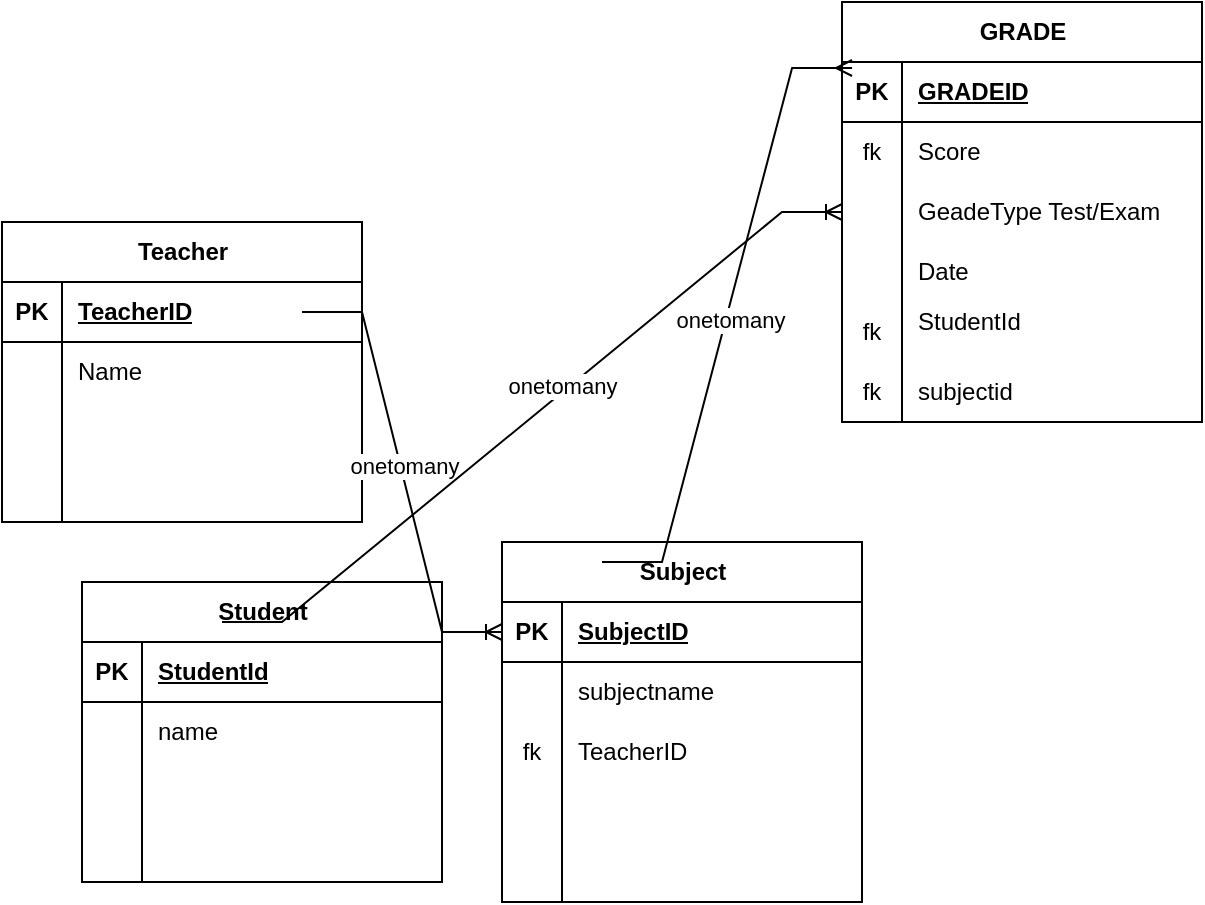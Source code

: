 <mxfile version="28.0.6">
  <diagram name="Page-1" id="Ou9Kp25AO0Eo609kYK0N">
    <mxGraphModel dx="1018" dy="690" grid="1" gridSize="10" guides="1" tooltips="1" connect="1" arrows="1" fold="1" page="1" pageScale="1" pageWidth="827" pageHeight="1169" math="0" shadow="0">
      <root>
        <mxCell id="0" />
        <mxCell id="1" parent="0" />
        <mxCell id="-beN0dZu7nB18UXGh3h9-1" value="Subject" style="shape=table;startSize=30;container=1;collapsible=1;childLayout=tableLayout;fixedRows=1;rowLines=0;fontStyle=1;align=center;resizeLast=1;html=1;" vertex="1" parent="1">
          <mxGeometry x="310" y="400" width="180" height="180" as="geometry" />
        </mxCell>
        <mxCell id="-beN0dZu7nB18UXGh3h9-2" value="" style="shape=tableRow;horizontal=0;startSize=0;swimlaneHead=0;swimlaneBody=0;fillColor=none;collapsible=0;dropTarget=0;points=[[0,0.5],[1,0.5]];portConstraint=eastwest;top=0;left=0;right=0;bottom=1;" vertex="1" parent="-beN0dZu7nB18UXGh3h9-1">
          <mxGeometry y="30" width="180" height="30" as="geometry" />
        </mxCell>
        <mxCell id="-beN0dZu7nB18UXGh3h9-3" value="PK" style="shape=partialRectangle;connectable=0;fillColor=none;top=0;left=0;bottom=0;right=0;fontStyle=1;overflow=hidden;whiteSpace=wrap;html=1;" vertex="1" parent="-beN0dZu7nB18UXGh3h9-2">
          <mxGeometry width="30" height="30" as="geometry">
            <mxRectangle width="30" height="30" as="alternateBounds" />
          </mxGeometry>
        </mxCell>
        <mxCell id="-beN0dZu7nB18UXGh3h9-4" value="SubjectID" style="shape=partialRectangle;connectable=0;fillColor=none;top=0;left=0;bottom=0;right=0;align=left;spacingLeft=6;fontStyle=5;overflow=hidden;whiteSpace=wrap;html=1;" vertex="1" parent="-beN0dZu7nB18UXGh3h9-2">
          <mxGeometry x="30" width="150" height="30" as="geometry">
            <mxRectangle width="150" height="30" as="alternateBounds" />
          </mxGeometry>
        </mxCell>
        <mxCell id="-beN0dZu7nB18UXGh3h9-5" value="" style="shape=tableRow;horizontal=0;startSize=0;swimlaneHead=0;swimlaneBody=0;fillColor=none;collapsible=0;dropTarget=0;points=[[0,0.5],[1,0.5]];portConstraint=eastwest;top=0;left=0;right=0;bottom=0;" vertex="1" parent="-beN0dZu7nB18UXGh3h9-1">
          <mxGeometry y="60" width="180" height="30" as="geometry" />
        </mxCell>
        <mxCell id="-beN0dZu7nB18UXGh3h9-6" value="" style="shape=partialRectangle;connectable=0;fillColor=none;top=0;left=0;bottom=0;right=0;editable=1;overflow=hidden;whiteSpace=wrap;html=1;" vertex="1" parent="-beN0dZu7nB18UXGh3h9-5">
          <mxGeometry width="30" height="30" as="geometry">
            <mxRectangle width="30" height="30" as="alternateBounds" />
          </mxGeometry>
        </mxCell>
        <mxCell id="-beN0dZu7nB18UXGh3h9-7" value="subjectname" style="shape=partialRectangle;connectable=0;fillColor=none;top=0;left=0;bottom=0;right=0;align=left;spacingLeft=6;overflow=hidden;whiteSpace=wrap;html=1;" vertex="1" parent="-beN0dZu7nB18UXGh3h9-5">
          <mxGeometry x="30" width="150" height="30" as="geometry">
            <mxRectangle width="150" height="30" as="alternateBounds" />
          </mxGeometry>
        </mxCell>
        <mxCell id="-beN0dZu7nB18UXGh3h9-8" value="" style="shape=tableRow;horizontal=0;startSize=0;swimlaneHead=0;swimlaneBody=0;fillColor=none;collapsible=0;dropTarget=0;points=[[0,0.5],[1,0.5]];portConstraint=eastwest;top=0;left=0;right=0;bottom=0;" vertex="1" parent="-beN0dZu7nB18UXGh3h9-1">
          <mxGeometry y="90" width="180" height="30" as="geometry" />
        </mxCell>
        <mxCell id="-beN0dZu7nB18UXGh3h9-9" value="fk" style="shape=partialRectangle;connectable=0;fillColor=none;top=0;left=0;bottom=0;right=0;editable=1;overflow=hidden;whiteSpace=wrap;html=1;" vertex="1" parent="-beN0dZu7nB18UXGh3h9-8">
          <mxGeometry width="30" height="30" as="geometry">
            <mxRectangle width="30" height="30" as="alternateBounds" />
          </mxGeometry>
        </mxCell>
        <mxCell id="-beN0dZu7nB18UXGh3h9-10" value="TeacherID" style="shape=partialRectangle;connectable=0;fillColor=none;top=0;left=0;bottom=0;right=0;align=left;spacingLeft=6;overflow=hidden;whiteSpace=wrap;html=1;" vertex="1" parent="-beN0dZu7nB18UXGh3h9-8">
          <mxGeometry x="30" width="150" height="30" as="geometry">
            <mxRectangle width="150" height="30" as="alternateBounds" />
          </mxGeometry>
        </mxCell>
        <mxCell id="-beN0dZu7nB18UXGh3h9-11" value="" style="shape=tableRow;horizontal=0;startSize=0;swimlaneHead=0;swimlaneBody=0;fillColor=none;collapsible=0;dropTarget=0;points=[[0,0.5],[1,0.5]];portConstraint=eastwest;top=0;left=0;right=0;bottom=0;" vertex="1" parent="-beN0dZu7nB18UXGh3h9-1">
          <mxGeometry y="120" width="180" height="30" as="geometry" />
        </mxCell>
        <mxCell id="-beN0dZu7nB18UXGh3h9-12" value="" style="shape=partialRectangle;connectable=0;fillColor=none;top=0;left=0;bottom=0;right=0;editable=1;overflow=hidden;whiteSpace=wrap;html=1;" vertex="1" parent="-beN0dZu7nB18UXGh3h9-11">
          <mxGeometry width="30" height="30" as="geometry">
            <mxRectangle width="30" height="30" as="alternateBounds" />
          </mxGeometry>
        </mxCell>
        <mxCell id="-beN0dZu7nB18UXGh3h9-13" value="" style="shape=partialRectangle;connectable=0;fillColor=none;top=0;left=0;bottom=0;right=0;align=left;spacingLeft=6;overflow=hidden;whiteSpace=wrap;html=1;" vertex="1" parent="-beN0dZu7nB18UXGh3h9-11">
          <mxGeometry x="30" width="150" height="30" as="geometry">
            <mxRectangle width="150" height="30" as="alternateBounds" />
          </mxGeometry>
        </mxCell>
        <mxCell id="-beN0dZu7nB18UXGh3h9-27" style="shape=tableRow;horizontal=0;startSize=0;swimlaneHead=0;swimlaneBody=0;fillColor=none;collapsible=0;dropTarget=0;points=[[0,0.5],[1,0.5]];portConstraint=eastwest;top=0;left=0;right=0;bottom=0;" vertex="1" parent="-beN0dZu7nB18UXGh3h9-1">
          <mxGeometry y="150" width="180" height="30" as="geometry" />
        </mxCell>
        <mxCell id="-beN0dZu7nB18UXGh3h9-28" style="shape=partialRectangle;connectable=0;fillColor=none;top=0;left=0;bottom=0;right=0;editable=1;overflow=hidden;whiteSpace=wrap;html=1;" vertex="1" parent="-beN0dZu7nB18UXGh3h9-27">
          <mxGeometry width="30" height="30" as="geometry">
            <mxRectangle width="30" height="30" as="alternateBounds" />
          </mxGeometry>
        </mxCell>
        <mxCell id="-beN0dZu7nB18UXGh3h9-29" style="shape=partialRectangle;connectable=0;fillColor=none;top=0;left=0;bottom=0;right=0;align=left;spacingLeft=6;overflow=hidden;whiteSpace=wrap;html=1;" vertex="1" parent="-beN0dZu7nB18UXGh3h9-27">
          <mxGeometry x="30" width="150" height="30" as="geometry">
            <mxRectangle width="150" height="30" as="alternateBounds" />
          </mxGeometry>
        </mxCell>
        <mxCell id="-beN0dZu7nB18UXGh3h9-14" value="Teacher" style="shape=table;startSize=30;container=1;collapsible=1;childLayout=tableLayout;fixedRows=1;rowLines=0;fontStyle=1;align=center;resizeLast=1;html=1;" vertex="1" parent="1">
          <mxGeometry x="60" y="240" width="180" height="150" as="geometry" />
        </mxCell>
        <mxCell id="-beN0dZu7nB18UXGh3h9-15" value="" style="shape=tableRow;horizontal=0;startSize=0;swimlaneHead=0;swimlaneBody=0;fillColor=none;collapsible=0;dropTarget=0;points=[[0,0.5],[1,0.5]];portConstraint=eastwest;top=0;left=0;right=0;bottom=1;" vertex="1" parent="-beN0dZu7nB18UXGh3h9-14">
          <mxGeometry y="30" width="180" height="30" as="geometry" />
        </mxCell>
        <mxCell id="-beN0dZu7nB18UXGh3h9-16" value="PK" style="shape=partialRectangle;connectable=0;fillColor=none;top=0;left=0;bottom=0;right=0;fontStyle=1;overflow=hidden;whiteSpace=wrap;html=1;" vertex="1" parent="-beN0dZu7nB18UXGh3h9-15">
          <mxGeometry width="30" height="30" as="geometry">
            <mxRectangle width="30" height="30" as="alternateBounds" />
          </mxGeometry>
        </mxCell>
        <mxCell id="-beN0dZu7nB18UXGh3h9-17" value="TeacherID" style="shape=partialRectangle;connectable=0;fillColor=none;top=0;left=0;bottom=0;right=0;align=left;spacingLeft=6;fontStyle=5;overflow=hidden;whiteSpace=wrap;html=1;" vertex="1" parent="-beN0dZu7nB18UXGh3h9-15">
          <mxGeometry x="30" width="150" height="30" as="geometry">
            <mxRectangle width="150" height="30" as="alternateBounds" />
          </mxGeometry>
        </mxCell>
        <mxCell id="-beN0dZu7nB18UXGh3h9-18" value="" style="shape=tableRow;horizontal=0;startSize=0;swimlaneHead=0;swimlaneBody=0;fillColor=none;collapsible=0;dropTarget=0;points=[[0,0.5],[1,0.5]];portConstraint=eastwest;top=0;left=0;right=0;bottom=0;" vertex="1" parent="-beN0dZu7nB18UXGh3h9-14">
          <mxGeometry y="60" width="180" height="30" as="geometry" />
        </mxCell>
        <mxCell id="-beN0dZu7nB18UXGh3h9-19" value="" style="shape=partialRectangle;connectable=0;fillColor=none;top=0;left=0;bottom=0;right=0;editable=1;overflow=hidden;whiteSpace=wrap;html=1;" vertex="1" parent="-beN0dZu7nB18UXGh3h9-18">
          <mxGeometry width="30" height="30" as="geometry">
            <mxRectangle width="30" height="30" as="alternateBounds" />
          </mxGeometry>
        </mxCell>
        <mxCell id="-beN0dZu7nB18UXGh3h9-20" value="Name" style="shape=partialRectangle;connectable=0;fillColor=none;top=0;left=0;bottom=0;right=0;align=left;spacingLeft=6;overflow=hidden;whiteSpace=wrap;html=1;" vertex="1" parent="-beN0dZu7nB18UXGh3h9-18">
          <mxGeometry x="30" width="150" height="30" as="geometry">
            <mxRectangle width="150" height="30" as="alternateBounds" />
          </mxGeometry>
        </mxCell>
        <mxCell id="-beN0dZu7nB18UXGh3h9-21" value="" style="shape=tableRow;horizontal=0;startSize=0;swimlaneHead=0;swimlaneBody=0;fillColor=none;collapsible=0;dropTarget=0;points=[[0,0.5],[1,0.5]];portConstraint=eastwest;top=0;left=0;right=0;bottom=0;" vertex="1" parent="-beN0dZu7nB18UXGh3h9-14">
          <mxGeometry y="90" width="180" height="30" as="geometry" />
        </mxCell>
        <mxCell id="-beN0dZu7nB18UXGh3h9-22" value="" style="shape=partialRectangle;connectable=0;fillColor=none;top=0;left=0;bottom=0;right=0;editable=1;overflow=hidden;whiteSpace=wrap;html=1;" vertex="1" parent="-beN0dZu7nB18UXGh3h9-21">
          <mxGeometry width="30" height="30" as="geometry">
            <mxRectangle width="30" height="30" as="alternateBounds" />
          </mxGeometry>
        </mxCell>
        <mxCell id="-beN0dZu7nB18UXGh3h9-23" value="" style="shape=partialRectangle;connectable=0;fillColor=none;top=0;left=0;bottom=0;right=0;align=left;spacingLeft=6;overflow=hidden;whiteSpace=wrap;html=1;" vertex="1" parent="-beN0dZu7nB18UXGh3h9-21">
          <mxGeometry x="30" width="150" height="30" as="geometry">
            <mxRectangle width="150" height="30" as="alternateBounds" />
          </mxGeometry>
        </mxCell>
        <mxCell id="-beN0dZu7nB18UXGh3h9-24" value="" style="shape=tableRow;horizontal=0;startSize=0;swimlaneHead=0;swimlaneBody=0;fillColor=none;collapsible=0;dropTarget=0;points=[[0,0.5],[1,0.5]];portConstraint=eastwest;top=0;left=0;right=0;bottom=0;" vertex="1" parent="-beN0dZu7nB18UXGh3h9-14">
          <mxGeometry y="120" width="180" height="30" as="geometry" />
        </mxCell>
        <mxCell id="-beN0dZu7nB18UXGh3h9-25" value="" style="shape=partialRectangle;connectable=0;fillColor=none;top=0;left=0;bottom=0;right=0;editable=1;overflow=hidden;whiteSpace=wrap;html=1;" vertex="1" parent="-beN0dZu7nB18UXGh3h9-24">
          <mxGeometry width="30" height="30" as="geometry">
            <mxRectangle width="30" height="30" as="alternateBounds" />
          </mxGeometry>
        </mxCell>
        <mxCell id="-beN0dZu7nB18UXGh3h9-26" value="" style="shape=partialRectangle;connectable=0;fillColor=none;top=0;left=0;bottom=0;right=0;align=left;spacingLeft=6;overflow=hidden;whiteSpace=wrap;html=1;" vertex="1" parent="-beN0dZu7nB18UXGh3h9-24">
          <mxGeometry x="30" width="150" height="30" as="geometry">
            <mxRectangle width="150" height="30" as="alternateBounds" />
          </mxGeometry>
        </mxCell>
        <mxCell id="-beN0dZu7nB18UXGh3h9-30" value="GRADE" style="shape=table;startSize=30;container=1;collapsible=1;childLayout=tableLayout;fixedRows=1;rowLines=0;fontStyle=1;align=center;resizeLast=1;html=1;" vertex="1" parent="1">
          <mxGeometry x="480" y="130" width="180" height="210" as="geometry" />
        </mxCell>
        <mxCell id="-beN0dZu7nB18UXGh3h9-31" value="" style="shape=tableRow;horizontal=0;startSize=0;swimlaneHead=0;swimlaneBody=0;fillColor=none;collapsible=0;dropTarget=0;points=[[0,0.5],[1,0.5]];portConstraint=eastwest;top=0;left=0;right=0;bottom=1;" vertex="1" parent="-beN0dZu7nB18UXGh3h9-30">
          <mxGeometry y="30" width="180" height="30" as="geometry" />
        </mxCell>
        <mxCell id="-beN0dZu7nB18UXGh3h9-32" value="PK" style="shape=partialRectangle;connectable=0;fillColor=none;top=0;left=0;bottom=0;right=0;fontStyle=1;overflow=hidden;whiteSpace=wrap;html=1;" vertex="1" parent="-beN0dZu7nB18UXGh3h9-31">
          <mxGeometry width="30" height="30" as="geometry">
            <mxRectangle width="30" height="30" as="alternateBounds" />
          </mxGeometry>
        </mxCell>
        <mxCell id="-beN0dZu7nB18UXGh3h9-33" value="GRADEID" style="shape=partialRectangle;connectable=0;fillColor=none;top=0;left=0;bottom=0;right=0;align=left;spacingLeft=6;fontStyle=5;overflow=hidden;whiteSpace=wrap;html=1;" vertex="1" parent="-beN0dZu7nB18UXGh3h9-31">
          <mxGeometry x="30" width="150" height="30" as="geometry">
            <mxRectangle width="150" height="30" as="alternateBounds" />
          </mxGeometry>
        </mxCell>
        <mxCell id="-beN0dZu7nB18UXGh3h9-34" value="" style="shape=tableRow;horizontal=0;startSize=0;swimlaneHead=0;swimlaneBody=0;fillColor=none;collapsible=0;dropTarget=0;points=[[0,0.5],[1,0.5]];portConstraint=eastwest;top=0;left=0;right=0;bottom=0;" vertex="1" parent="-beN0dZu7nB18UXGh3h9-30">
          <mxGeometry y="60" width="180" height="30" as="geometry" />
        </mxCell>
        <mxCell id="-beN0dZu7nB18UXGh3h9-35" value="fk" style="shape=partialRectangle;connectable=0;fillColor=none;top=0;left=0;bottom=0;right=0;editable=1;overflow=hidden;whiteSpace=wrap;html=1;" vertex="1" parent="-beN0dZu7nB18UXGh3h9-34">
          <mxGeometry width="30" height="30" as="geometry">
            <mxRectangle width="30" height="30" as="alternateBounds" />
          </mxGeometry>
        </mxCell>
        <mxCell id="-beN0dZu7nB18UXGh3h9-36" value="Score" style="shape=partialRectangle;connectable=0;fillColor=none;top=0;left=0;bottom=0;right=0;align=left;spacingLeft=6;overflow=hidden;whiteSpace=wrap;html=1;" vertex="1" parent="-beN0dZu7nB18UXGh3h9-34">
          <mxGeometry x="30" width="150" height="30" as="geometry">
            <mxRectangle width="150" height="30" as="alternateBounds" />
          </mxGeometry>
        </mxCell>
        <mxCell id="-beN0dZu7nB18UXGh3h9-37" value="" style="shape=tableRow;horizontal=0;startSize=0;swimlaneHead=0;swimlaneBody=0;fillColor=none;collapsible=0;dropTarget=0;points=[[0,0.5],[1,0.5]];portConstraint=eastwest;top=0;left=0;right=0;bottom=0;" vertex="1" parent="-beN0dZu7nB18UXGh3h9-30">
          <mxGeometry y="90" width="180" height="30" as="geometry" />
        </mxCell>
        <mxCell id="-beN0dZu7nB18UXGh3h9-38" value="" style="shape=partialRectangle;connectable=0;fillColor=none;top=0;left=0;bottom=0;right=0;editable=1;overflow=hidden;whiteSpace=wrap;html=1;" vertex="1" parent="-beN0dZu7nB18UXGh3h9-37">
          <mxGeometry width="30" height="30" as="geometry">
            <mxRectangle width="30" height="30" as="alternateBounds" />
          </mxGeometry>
        </mxCell>
        <mxCell id="-beN0dZu7nB18UXGh3h9-39" value="GeadeType Test/Exam" style="shape=partialRectangle;connectable=0;fillColor=none;top=0;left=0;bottom=0;right=0;align=left;spacingLeft=6;overflow=hidden;whiteSpace=wrap;html=1;" vertex="1" parent="-beN0dZu7nB18UXGh3h9-37">
          <mxGeometry x="30" width="150" height="30" as="geometry">
            <mxRectangle width="150" height="30" as="alternateBounds" />
          </mxGeometry>
        </mxCell>
        <mxCell id="-beN0dZu7nB18UXGh3h9-40" value="" style="shape=tableRow;horizontal=0;startSize=0;swimlaneHead=0;swimlaneBody=0;fillColor=none;collapsible=0;dropTarget=0;points=[[0,0.5],[1,0.5]];portConstraint=eastwest;top=0;left=0;right=0;bottom=0;" vertex="1" parent="-beN0dZu7nB18UXGh3h9-30">
          <mxGeometry y="120" width="180" height="30" as="geometry" />
        </mxCell>
        <mxCell id="-beN0dZu7nB18UXGh3h9-41" value="" style="shape=partialRectangle;connectable=0;fillColor=none;top=0;left=0;bottom=0;right=0;editable=1;overflow=hidden;whiteSpace=wrap;html=1;" vertex="1" parent="-beN0dZu7nB18UXGh3h9-40">
          <mxGeometry width="30" height="30" as="geometry">
            <mxRectangle width="30" height="30" as="alternateBounds" />
          </mxGeometry>
        </mxCell>
        <mxCell id="-beN0dZu7nB18UXGh3h9-42" value="Date" style="shape=partialRectangle;connectable=0;fillColor=none;top=0;left=0;bottom=0;right=0;align=left;spacingLeft=6;overflow=hidden;whiteSpace=wrap;html=1;" vertex="1" parent="-beN0dZu7nB18UXGh3h9-40">
          <mxGeometry x="30" width="150" height="30" as="geometry">
            <mxRectangle width="150" height="30" as="alternateBounds" />
          </mxGeometry>
        </mxCell>
        <mxCell id="-beN0dZu7nB18UXGh3h9-81" style="shape=tableRow;horizontal=0;startSize=0;swimlaneHead=0;swimlaneBody=0;fillColor=none;collapsible=0;dropTarget=0;points=[[0,0.5],[1,0.5]];portConstraint=eastwest;top=0;left=0;right=0;bottom=0;" vertex="1" parent="-beN0dZu7nB18UXGh3h9-30">
          <mxGeometry y="150" width="180" height="30" as="geometry" />
        </mxCell>
        <mxCell id="-beN0dZu7nB18UXGh3h9-82" value="fk" style="shape=partialRectangle;connectable=0;fillColor=none;top=0;left=0;bottom=0;right=0;editable=1;overflow=hidden;whiteSpace=wrap;html=1;" vertex="1" parent="-beN0dZu7nB18UXGh3h9-81">
          <mxGeometry width="30" height="30" as="geometry">
            <mxRectangle width="30" height="30" as="alternateBounds" />
          </mxGeometry>
        </mxCell>
        <mxCell id="-beN0dZu7nB18UXGh3h9-83" value="StudentId&lt;div&gt;&lt;br&gt;&lt;/div&gt;" style="shape=partialRectangle;connectable=0;fillColor=none;top=0;left=0;bottom=0;right=0;align=left;spacingLeft=6;overflow=hidden;whiteSpace=wrap;html=1;" vertex="1" parent="-beN0dZu7nB18UXGh3h9-81">
          <mxGeometry x="30" width="150" height="30" as="geometry">
            <mxRectangle width="150" height="30" as="alternateBounds" />
          </mxGeometry>
        </mxCell>
        <mxCell id="-beN0dZu7nB18UXGh3h9-84" style="shape=tableRow;horizontal=0;startSize=0;swimlaneHead=0;swimlaneBody=0;fillColor=none;collapsible=0;dropTarget=0;points=[[0,0.5],[1,0.5]];portConstraint=eastwest;top=0;left=0;right=0;bottom=0;" vertex="1" parent="-beN0dZu7nB18UXGh3h9-30">
          <mxGeometry y="180" width="180" height="30" as="geometry" />
        </mxCell>
        <mxCell id="-beN0dZu7nB18UXGh3h9-85" value="fk" style="shape=partialRectangle;connectable=0;fillColor=none;top=0;left=0;bottom=0;right=0;editable=1;overflow=hidden;whiteSpace=wrap;html=1;" vertex="1" parent="-beN0dZu7nB18UXGh3h9-84">
          <mxGeometry width="30" height="30" as="geometry">
            <mxRectangle width="30" height="30" as="alternateBounds" />
          </mxGeometry>
        </mxCell>
        <mxCell id="-beN0dZu7nB18UXGh3h9-86" value="subjectid" style="shape=partialRectangle;connectable=0;fillColor=none;top=0;left=0;bottom=0;right=0;align=left;spacingLeft=6;overflow=hidden;whiteSpace=wrap;html=1;" vertex="1" parent="-beN0dZu7nB18UXGh3h9-84">
          <mxGeometry x="30" width="150" height="30" as="geometry">
            <mxRectangle width="150" height="30" as="alternateBounds" />
          </mxGeometry>
        </mxCell>
        <mxCell id="-beN0dZu7nB18UXGh3h9-43" value="Student" style="shape=table;startSize=30;container=1;collapsible=1;childLayout=tableLayout;fixedRows=1;rowLines=0;fontStyle=1;align=center;resizeLast=1;html=1;" vertex="1" parent="1">
          <mxGeometry x="100" y="420" width="180" height="150" as="geometry" />
        </mxCell>
        <mxCell id="-beN0dZu7nB18UXGh3h9-44" value="" style="shape=tableRow;horizontal=0;startSize=0;swimlaneHead=0;swimlaneBody=0;fillColor=none;collapsible=0;dropTarget=0;points=[[0,0.5],[1,0.5]];portConstraint=eastwest;top=0;left=0;right=0;bottom=1;" vertex="1" parent="-beN0dZu7nB18UXGh3h9-43">
          <mxGeometry y="30" width="180" height="30" as="geometry" />
        </mxCell>
        <mxCell id="-beN0dZu7nB18UXGh3h9-45" value="PK" style="shape=partialRectangle;connectable=0;fillColor=none;top=0;left=0;bottom=0;right=0;fontStyle=1;overflow=hidden;whiteSpace=wrap;html=1;" vertex="1" parent="-beN0dZu7nB18UXGh3h9-44">
          <mxGeometry width="30" height="30" as="geometry">
            <mxRectangle width="30" height="30" as="alternateBounds" />
          </mxGeometry>
        </mxCell>
        <mxCell id="-beN0dZu7nB18UXGh3h9-46" value="StudentId" style="shape=partialRectangle;connectable=0;fillColor=none;top=0;left=0;bottom=0;right=0;align=left;spacingLeft=6;fontStyle=5;overflow=hidden;whiteSpace=wrap;html=1;" vertex="1" parent="-beN0dZu7nB18UXGh3h9-44">
          <mxGeometry x="30" width="150" height="30" as="geometry">
            <mxRectangle width="150" height="30" as="alternateBounds" />
          </mxGeometry>
        </mxCell>
        <mxCell id="-beN0dZu7nB18UXGh3h9-47" value="" style="shape=tableRow;horizontal=0;startSize=0;swimlaneHead=0;swimlaneBody=0;fillColor=none;collapsible=0;dropTarget=0;points=[[0,0.5],[1,0.5]];portConstraint=eastwest;top=0;left=0;right=0;bottom=0;" vertex="1" parent="-beN0dZu7nB18UXGh3h9-43">
          <mxGeometry y="60" width="180" height="30" as="geometry" />
        </mxCell>
        <mxCell id="-beN0dZu7nB18UXGh3h9-48" value="" style="shape=partialRectangle;connectable=0;fillColor=none;top=0;left=0;bottom=0;right=0;editable=1;overflow=hidden;whiteSpace=wrap;html=1;" vertex="1" parent="-beN0dZu7nB18UXGh3h9-47">
          <mxGeometry width="30" height="30" as="geometry">
            <mxRectangle width="30" height="30" as="alternateBounds" />
          </mxGeometry>
        </mxCell>
        <mxCell id="-beN0dZu7nB18UXGh3h9-49" value="name" style="shape=partialRectangle;connectable=0;fillColor=none;top=0;left=0;bottom=0;right=0;align=left;spacingLeft=6;overflow=hidden;whiteSpace=wrap;html=1;" vertex="1" parent="-beN0dZu7nB18UXGh3h9-47">
          <mxGeometry x="30" width="150" height="30" as="geometry">
            <mxRectangle width="150" height="30" as="alternateBounds" />
          </mxGeometry>
        </mxCell>
        <mxCell id="-beN0dZu7nB18UXGh3h9-50" value="" style="shape=tableRow;horizontal=0;startSize=0;swimlaneHead=0;swimlaneBody=0;fillColor=none;collapsible=0;dropTarget=0;points=[[0,0.5],[1,0.5]];portConstraint=eastwest;top=0;left=0;right=0;bottom=0;" vertex="1" parent="-beN0dZu7nB18UXGh3h9-43">
          <mxGeometry y="90" width="180" height="30" as="geometry" />
        </mxCell>
        <mxCell id="-beN0dZu7nB18UXGh3h9-51" value="" style="shape=partialRectangle;connectable=0;fillColor=none;top=0;left=0;bottom=0;right=0;editable=1;overflow=hidden;whiteSpace=wrap;html=1;" vertex="1" parent="-beN0dZu7nB18UXGh3h9-50">
          <mxGeometry width="30" height="30" as="geometry">
            <mxRectangle width="30" height="30" as="alternateBounds" />
          </mxGeometry>
        </mxCell>
        <mxCell id="-beN0dZu7nB18UXGh3h9-52" value="" style="shape=partialRectangle;connectable=0;fillColor=none;top=0;left=0;bottom=0;right=0;align=left;spacingLeft=6;overflow=hidden;whiteSpace=wrap;html=1;" vertex="1" parent="-beN0dZu7nB18UXGh3h9-50">
          <mxGeometry x="30" width="150" height="30" as="geometry">
            <mxRectangle width="150" height="30" as="alternateBounds" />
          </mxGeometry>
        </mxCell>
        <mxCell id="-beN0dZu7nB18UXGh3h9-53" value="" style="shape=tableRow;horizontal=0;startSize=0;swimlaneHead=0;swimlaneBody=0;fillColor=none;collapsible=0;dropTarget=0;points=[[0,0.5],[1,0.5]];portConstraint=eastwest;top=0;left=0;right=0;bottom=0;" vertex="1" parent="-beN0dZu7nB18UXGh3h9-43">
          <mxGeometry y="120" width="180" height="30" as="geometry" />
        </mxCell>
        <mxCell id="-beN0dZu7nB18UXGh3h9-54" value="" style="shape=partialRectangle;connectable=0;fillColor=none;top=0;left=0;bottom=0;right=0;editable=1;overflow=hidden;whiteSpace=wrap;html=1;" vertex="1" parent="-beN0dZu7nB18UXGh3h9-53">
          <mxGeometry width="30" height="30" as="geometry">
            <mxRectangle width="30" height="30" as="alternateBounds" />
          </mxGeometry>
        </mxCell>
        <mxCell id="-beN0dZu7nB18UXGh3h9-55" value="" style="shape=partialRectangle;connectable=0;fillColor=none;top=0;left=0;bottom=0;right=0;align=left;spacingLeft=6;overflow=hidden;whiteSpace=wrap;html=1;" vertex="1" parent="-beN0dZu7nB18UXGh3h9-53">
          <mxGeometry x="30" width="150" height="30" as="geometry">
            <mxRectangle width="150" height="30" as="alternateBounds" />
          </mxGeometry>
        </mxCell>
        <mxCell id="-beN0dZu7nB18UXGh3h9-87" value="" style="edgeStyle=entityRelationEdgeStyle;fontSize=12;html=1;endArrow=ERoneToMany;rounded=0;" edge="1" parent="1" target="-beN0dZu7nB18UXGh3h9-2">
          <mxGeometry width="100" height="100" relative="1" as="geometry">
            <mxPoint x="210" y="285" as="sourcePoint" />
            <mxPoint x="310" y="185" as="targetPoint" />
          </mxGeometry>
        </mxCell>
        <mxCell id="-beN0dZu7nB18UXGh3h9-88" value="onetomany" style="edgeLabel;html=1;align=center;verticalAlign=middle;resizable=0;points=[];" vertex="1" connectable="0" parent="-beN0dZu7nB18UXGh3h9-87">
          <mxGeometry x="-0.026" y="1" relative="1" as="geometry">
            <mxPoint as="offset" />
          </mxGeometry>
        </mxCell>
        <mxCell id="-beN0dZu7nB18UXGh3h9-89" value="" style="edgeStyle=entityRelationEdgeStyle;fontSize=12;html=1;endArrow=ERmany;rounded=0;entryX=0.028;entryY=0.1;entryDx=0;entryDy=0;entryPerimeter=0;" edge="1" parent="1" target="-beN0dZu7nB18UXGh3h9-31">
          <mxGeometry width="100" height="100" relative="1" as="geometry">
            <mxPoint x="360" y="410" as="sourcePoint" />
            <mxPoint x="460" y="310" as="targetPoint" />
            <Array as="points">
              <mxPoint x="410" y="360" />
            </Array>
          </mxGeometry>
        </mxCell>
        <mxCell id="-beN0dZu7nB18UXGh3h9-90" value="onetomany" style="edgeLabel;html=1;align=center;verticalAlign=middle;resizable=0;points=[];" vertex="1" connectable="0" parent="-beN0dZu7nB18UXGh3h9-89">
          <mxGeometry x="-0.013" y="-2" relative="1" as="geometry">
            <mxPoint as="offset" />
          </mxGeometry>
        </mxCell>
        <mxCell id="-beN0dZu7nB18UXGh3h9-91" value="" style="edgeStyle=entityRelationEdgeStyle;fontSize=12;html=1;endArrow=ERoneToMany;rounded=0;" edge="1" parent="1" target="-beN0dZu7nB18UXGh3h9-30">
          <mxGeometry width="100" height="100" relative="1" as="geometry">
            <mxPoint x="170" y="440" as="sourcePoint" />
            <mxPoint x="270" y="340" as="targetPoint" />
          </mxGeometry>
        </mxCell>
        <mxCell id="-beN0dZu7nB18UXGh3h9-92" value="onetomany" style="edgeLabel;html=1;align=center;verticalAlign=middle;resizable=0;points=[];" vertex="1" connectable="0" parent="-beN0dZu7nB18UXGh3h9-91">
          <mxGeometry x="0.115" y="3" relative="1" as="geometry">
            <mxPoint as="offset" />
          </mxGeometry>
        </mxCell>
      </root>
    </mxGraphModel>
  </diagram>
</mxfile>
